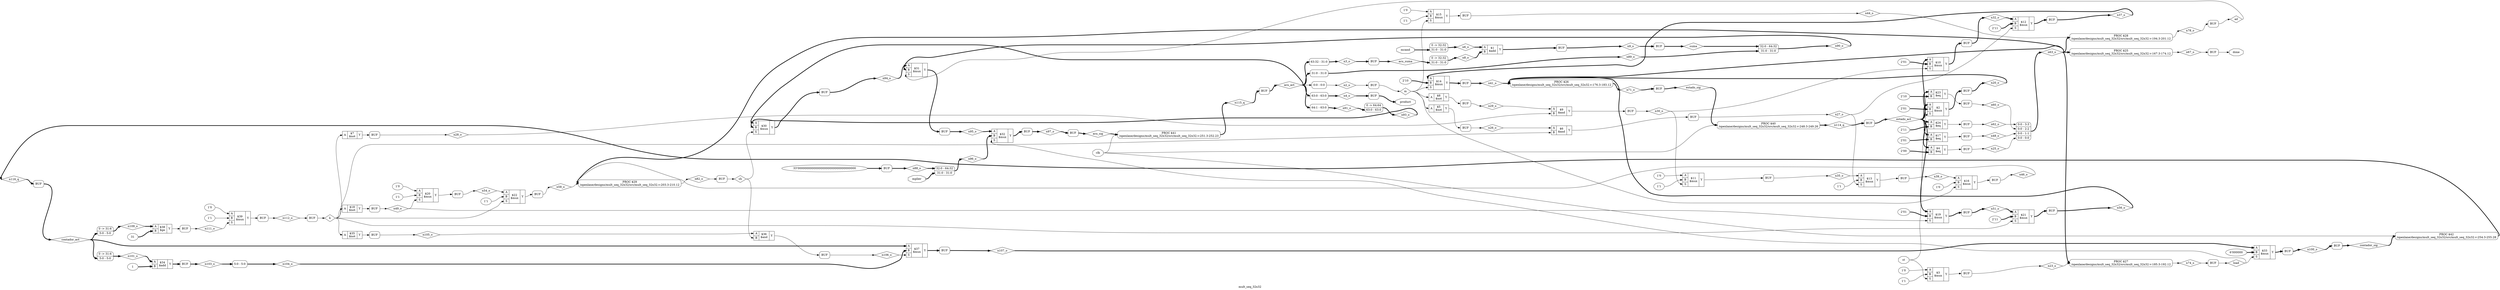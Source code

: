 digraph "mult_seq_32x32" {
label="mult_seq_32x32";
rankdir="LR";
remincross=true;
n48 [ shape=diamond, label="n116_q", color="black", fontcolor="black" ];
n49 [ shape=diamond, label="n115_q", color="black", fontcolor="black" ];
n50 [ shape=diamond, label="n114_q", color="black", fontcolor="black" ];
n51 [ shape=diamond, label="n112_o", color="black", fontcolor="black" ];
n52 [ shape=diamond, label="n111_o", color="black", fontcolor="black" ];
n53 [ shape=diamond, label="n109_o", color="black", fontcolor="black" ];
n54 [ shape=diamond, label="n107_o", color="black", fontcolor="black" ];
n55 [ shape=diamond, label="n106_o", color="black", fontcolor="black" ];
n56 [ shape=diamond, label="n105_o", color="black", fontcolor="black" ];
n57 [ shape=diamond, label="n104_o", color="black", fontcolor="black" ];
n58 [ shape=diamond, label="n103_o", color="black", fontcolor="black" ];
n59 [ shape=diamond, label="n101_o", color="black", fontcolor="black" ];
n60 [ shape=diamond, label="n100_o", color="black", fontcolor="black" ];
n61 [ shape=diamond, label="n97_o", color="black", fontcolor="black" ];
n62 [ shape=diamond, label="n96_o", color="black", fontcolor="black" ];
n63 [ shape=diamond, label="n95_o", color="black", fontcolor="black" ];
n64 [ shape=diamond, label="n94_o", color="black", fontcolor="black" ];
n65 [ shape=diamond, label="n93_o", color="black", fontcolor="black" ];
n66 [ shape=diamond, label="n91_o", color="black", fontcolor="black" ];
n67 [ shape=diamond, label="n90_o", color="black", fontcolor="black" ];
n68 [ shape=diamond, label="n89_o", color="black", fontcolor="black" ];
n69 [ shape=diamond, label="n88_o", color="black", fontcolor="black" ];
n70 [ shape=diamond, label="n82_o", color="black", fontcolor="black" ];
n71 [ shape=diamond, label="n78_o", color="black", fontcolor="black" ];
n72 [ shape=diamond, label="n74_o", color="black", fontcolor="black" ];
n73 [ shape=diamond, label="n71_o", color="black", fontcolor="black" ];
n74 [ shape=diamond, label="n67_o", color="black", fontcolor="black" ];
n75 [ shape=diamond, label="n63_o", color="black", fontcolor="black" ];
n76 [ shape=diamond, label="n62_o", color="black", fontcolor="black" ];
n77 [ shape=diamond, label="n60_o", color="black", fontcolor="black" ];
n78 [ shape=diamond, label="n58_o", color="black", fontcolor="black" ];
n79 [ shape=diamond, label="n56_o", color="black", fontcolor="black" ];
n80 [ shape=diamond, label="n54_o", color="black", fontcolor="black" ];
n81 [ shape=diamond, label="n51_o", color="black", fontcolor="black" ];
n82 [ shape=diamond, label="n49_o", color="black", fontcolor="black" ];
n83 [ shape=diamond, label="n48_o", color="black", fontcolor="black" ];
n84 [ shape=diamond, label="n46_o", color="black", fontcolor="black" ];
n85 [ shape=diamond, label="n44_o", color="black", fontcolor="black" ];
n86 [ shape=diamond, label="n41_o", color="black", fontcolor="black" ];
n87 [ shape=diamond, label="n39_o", color="black", fontcolor="black" ];
n88 [ shape=diamond, label="n37_o", color="black", fontcolor="black" ];
n89 [ shape=diamond, label="n35_o", color="black", fontcolor="black" ];
n90 [ shape=diamond, label="n32_o", color="black", fontcolor="black" ];
n91 [ shape=diamond, label="n30_o", color="black", fontcolor="black" ];
n92 [ shape=diamond, label="n29_o", color="black", fontcolor="black" ];
n93 [ shape=diamond, label="n28_o", color="black", fontcolor="black" ];
n94 [ shape=diamond, label="n27_o", color="black", fontcolor="black" ];
n95 [ shape=diamond, label="n26_o", color="black", fontcolor="black" ];
n96 [ shape=diamond, label="n25_o", color="black", fontcolor="black" ];
n97 [ shape=diamond, label="n23_o", color="black", fontcolor="black" ];
n98 [ shape=diamond, label="n20_o", color="black", fontcolor="black" ];
n99 [ shape=diamond, label="n9_o", color="black", fontcolor="black" ];
n100 [ shape=diamond, label="n8_o", color="black", fontcolor="black" ];
n101 [ shape=diamond, label="n6_o", color="black", fontcolor="black" ];
n102 [ shape=diamond, label="n4_o", color="black", fontcolor="black" ];
n103 [ shape=diamond, label="n3_o", color="black", fontcolor="black" ];
n104 [ shape=diamond, label="n2_o", color="black", fontcolor="black" ];
n105 [ shape=diamond, label="m", color="black", fontcolor="black" ];
n106 [ shape=diamond, label="k", color="black", fontcolor="black" ];
n107 [ shape=diamond, label="contador_sig", color="black", fontcolor="black" ];
n108 [ shape=diamond, label="contador_act", color="black", fontcolor="black" ];
n109 [ shape=diamond, label="acu_suma", color="black", fontcolor="black" ];
n110 [ shape=diamond, label="suma", color="black", fontcolor="black" ];
n111 [ shape=diamond, label="sh", color="black", fontcolor="black" ];
n112 [ shape=diamond, label="ad", color="black", fontcolor="black" ];
n113 [ shape=diamond, label="load", color="black", fontcolor="black" ];
n114 [ shape=diamond, label="acu_sig", color="black", fontcolor="black" ];
n115 [ shape=diamond, label="acu_act", color="black", fontcolor="black" ];
n116 [ shape=diamond, label="estado_sig", color="black", fontcolor="black" ];
n117 [ shape=diamond, label="estado_act", color="black", fontcolor="black" ];
n118 [ shape=octagon, label="product", color="black", fontcolor="black" ];
n119 [ shape=octagon, label="done", color="black", fontcolor="black" ];
n120 [ shape=octagon, label="mcand", color="black", fontcolor="black" ];
n121 [ shape=octagon, label="mplier", color="black", fontcolor="black" ];
n122 [ shape=octagon, label="st", color="black", fontcolor="black" ];
n123 [ shape=octagon, label="clk", color="black", fontcolor="black" ];
v0 [ label="1'1" ];
v1 [ label="1'0" ];
c128 [ shape=record, label="{{<p124> A|<p125> B|<p126> S}|$39\n$mux|{<p127> Y}}",  ];
v2 [ label="31" ];
c129 [ shape=record, label="{{<p124> A|<p125> B}|$38\n$ge|{<p127> Y}}",  ];
c130 [ shape=record, label="{{<p124> A|<p125> B|<p126> S}|$37\n$mux|{<p127> Y}}",  ];
c131 [ shape=record, label="{{<p124> A|<p125> B}|$36\n$and|{<p127> Y}}",  ];
c132 [ shape=record, label="{{<p124> A}|$35\n$not|{<p127> Y}}",  ];
v3 [ label="1" ];
c133 [ shape=record, label="{{<p124> A|<p125> B}|$34\n$add|{<p127> Y}}",  ];
v4 [ label="6'000000" ];
c134 [ shape=record, label="{{<p124> A|<p125> B|<p126> S}|$33\n$mux|{<p127> Y}}",  ];
c135 [ shape=record, label="{{<p124> A|<p125> B|<p126> S}|$32\n$mux|{<p127> Y}}",  ];
c136 [ shape=record, label="{{<p124> A|<p125> B|<p126> S}|$31\n$mux|{<p127> Y}}",  ];
c137 [ shape=record, label="{{<p124> A|<p125> B|<p126> S}|$30\n$mux|{<p127> Y}}",  ];
v5 [ label="2'11" ];
c138 [ shape=record, label="{{<p124> A|<p125> B}|$24\n$eq|{<p127> Y}}",  ];
v6 [ label="2'10" ];
c139 [ shape=record, label="{{<p124> A|<p125> B}|$23\n$eq|{<p127> Y}}",  ];
v7 [ label="1'1" ];
c140 [ shape=record, label="{{<p124> A|<p125> B|<p126> S}|$22\n$mux|{<p127> Y}}",  ];
v8 [ label="2'11" ];
c141 [ shape=record, label="{{<p124> A|<p125> B|<p126> S}|$21\n$mux|{<p127> Y}}",  ];
v9 [ label="1'1" ];
v10 [ label="1'0" ];
c142 [ shape=record, label="{{<p124> A|<p125> B|<p126> S}|$20\n$mux|{<p127> Y}}",  ];
v11 [ label="2'01" ];
c143 [ shape=record, label="{{<p124> A|<p125> B|<p126> S}|$19\n$mux|{<p127> Y}}",  ];
c144 [ shape=record, label="{{<p124> A}|$18\n$not|{<p127> Y}}",  ];
v12 [ label="2'01" ];
c145 [ shape=record, label="{{<p124> A|<p125> B}|$17\n$eq|{<p127> Y}}",  ];
v13 [ label="1'0" ];
c146 [ shape=record, label="{{<p124> A|<p125> B|<p126> S}|$16\n$mux|{<p127> Y}}",  ];
v14 [ label="1'1" ];
v15 [ label="1'0" ];
c147 [ shape=record, label="{{<p124> A|<p125> B|<p126> S}|$15\n$mux|{<p127> Y}}",  ];
v16 [ label="2'10" ];
c148 [ shape=record, label="{{<p124> A|<p125> B|<p126> S}|$14\n$mux|{<p127> Y}}",  ];
v17 [ label="1'1" ];
c149 [ shape=record, label="{{<p124> A|<p125> B|<p126> S}|$13\n$mux|{<p127> Y}}",  ];
v18 [ label="2'11" ];
c150 [ shape=record, label="{{<p124> A|<p125> B|<p126> S}|$12\n$mux|{<p127> Y}}",  ];
v19 [ label="1'1" ];
v20 [ label="1'0" ];
c151 [ shape=record, label="{{<p124> A|<p125> B|<p126> S}|$11\n$mux|{<p127> Y}}",  ];
v21 [ label="2'01" ];
c152 [ shape=record, label="{{<p124> A|<p125> B|<p126> S}|$10\n$mux|{<p127> Y}}",  ];
c153 [ shape=record, label="{{<p124> A|<p125> B}|$9\n$and|{<p127> Y}}",  ];
c154 [ shape=record, label="{{<p124> A}|$8\n$not|{<p127> Y}}",  ];
c155 [ shape=record, label="{{<p124> A}|$7\n$not|{<p127> Y}}",  ];
c156 [ shape=record, label="{{<p124> A|<p125> B}|$6\n$and|{<p127> Y}}",  ];
c157 [ shape=record, label="{{<p124> A}|$5\n$not|{<p127> Y}}",  ];
v22 [ label="2'00" ];
c158 [ shape=record, label="{{<p124> A|<p125> B}|$4\n$eq|{<p127> Y}}",  ];
v23 [ label="1'1" ];
v24 [ label="1'0" ];
c159 [ shape=record, label="{{<p124> A|<p125> B|<p126> S}|$3\n$mux|{<p127> Y}}",  ];
v25 [ label="2'01" ];
c160 [ shape=record, label="{{<p124> A|<p125> B|<p126> S}|$2\n$mux|{<p127> Y}}",  ];
c161 [ shape=record, label="{{<p124> A|<p125> B}|$1\n$add|{<p127> Y}}",  ];
p26 [shape=box, style=rounded, label="PROC $42\n/openlane/designs/mult_seq_32x32/src/mult_seq_32x32.v:254.3-255.28"];
p27 [shape=box, style=rounded, label="PROC $41\n/openlane/designs/mult_seq_32x32/src/mult_seq_32x32.v:251.3-252.23"];
p28 [shape=box, style=rounded, label="PROC $40\n/openlane/designs/mult_seq_32x32/src/mult_seq_32x32.v:248.3-249.26"];
p29 [shape=box, style=rounded, label="PROC $29\n/openlane/designs/mult_seq_32x32/src/mult_seq_32x32.v:203.3-210.12"];
p30 [shape=box, style=rounded, label="PROC $28\n/openlane/designs/mult_seq_32x32/src/mult_seq_32x32.v:194.3-201.12"];
p31 [shape=box, style=rounded, label="PROC $27\n/openlane/designs/mult_seq_32x32/src/mult_seq_32x32.v:185.3-192.12"];
p32 [shape=box, style=rounded, label="PROC $26\n/openlane/designs/mult_seq_32x32/src/mult_seq_32x32.v:176.3-183.12"];
p33 [shape=box, style=rounded, label="PROC $25\n/openlane/designs/mult_seq_32x32/src/mult_seq_32x32.v:167.3-174.12"];
x34 [shape=box, style=rounded, label="BUF", ];
x35 [shape=box, style=rounded, label="BUF", ];
x36 [shape=box, style=rounded, label="BUF", ];
x37 [shape=box, style=rounded, label="BUF", ];
x38 [shape=box, style=rounded, label="BUF", ];
x39 [shape=box, style=rounded, label="BUF", ];
x40 [shape=box, style=rounded, label="BUF", ];
x41 [shape=box, style=rounded, label="BUF", ];
x42 [shape=box, style=rounded, label="BUF", ];
x43 [shape=box, style=rounded, label="BUF", ];
x44 [shape=box, style=rounded, label="BUF", ];
x45 [shape=box, style=rounded, label="BUF", ];
x46 [shape=box, style=rounded, label="BUF", ];
x47 [shape=box, style=rounded, label="BUF", ];
x48 [shape=box, style=rounded, label="BUF", ];
x49 [ shape=record, style=rounded, label="<s0> 0:0 - 0:0 ", color="black", fontcolor="black" ];
x50 [ shape=record, style=rounded, label="<s0> 63:32 - 31:0 ", color="black", fontcolor="black" ];
x51 [ shape=record, style=rounded, label="<s0> 63:0 - 63:0 ", color="black", fontcolor="black" ];
x52 [ shape=record, style=rounded, label="0 -&gt; 32:32 |<s0> 31:0 - 31:0 ", color="black", fontcolor="black" ];
x53 [ shape=record, style=rounded, label="0 -&gt; 32:32 |<s0> 31:0 - 31:0 ", color="black", fontcolor="black" ];
x54 [shape=box, style=rounded, label="BUF", ];
x55 [shape=box, style=rounded, label="BUF", ];
x56 [shape=box, style=rounded, label="BUF", ];
x57 [shape=box, style=rounded, label="BUF", ];
x58 [shape=box, style=rounded, label="BUF", ];
x59 [shape=box, style=rounded, label="BUF", ];
x60 [shape=box, style=rounded, label="BUF", ];
x61 [shape=box, style=rounded, label="BUF", ];
x62 [shape=box, style=rounded, label="BUF", ];
x63 [shape=box, style=rounded, label="BUF", ];
x64 [shape=box, style=rounded, label="BUF", ];
x65 [shape=box, style=rounded, label="BUF", ];
x66 [shape=box, style=rounded, label="BUF", ];
x67 [shape=box, style=rounded, label="BUF", ];
x68 [shape=box, style=rounded, label="BUF", ];
x69 [shape=box, style=rounded, label="BUF", ];
x70 [shape=box, style=rounded, label="BUF", ];
x71 [shape=box, style=rounded, label="BUF", ];
x72 [shape=box, style=rounded, label="BUF", ];
x73 [shape=box, style=rounded, label="BUF", ];
x74 [shape=box, style=rounded, label="BUF", ];
x75 [shape=box, style=rounded, label="BUF", ];
x76 [shape=box, style=rounded, label="BUF", ];
x77 [shape=box, style=rounded, label="BUF", ];
x78 [ shape=record, style=rounded, label="<s3> 0:0 - 3:3 |<s2> 0:0 - 2:2 |<s1> 0:0 - 1:1 |<s0> 0:0 - 0:0 ", color="black", fontcolor="black" ];
v79 [ label="33'000000000000000000000000000000000" ];
x80 [shape=box, style=rounded, label="BUF", ];
x81 [ shape=record, style=rounded, label="<s0> 31:0 - 31:0 ", color="black", fontcolor="black" ];
x82 [ shape=record, style=rounded, label="<s1> 32:0 - 64:32 |<s0> 31:0 - 31:0 ", color="black", fontcolor="black" ];
x83 [ shape=record, style=rounded, label="<s0> 64:1 - 63:0 ", color="black", fontcolor="black" ];
x84 [ shape=record, style=rounded, label="0 -&gt; 64:64 |<s0> 63:0 - 63:0 ", color="black", fontcolor="black" ];
x85 [shape=box, style=rounded, label="BUF", ];
x86 [shape=box, style=rounded, label="BUF", ];
x87 [ shape=record, style=rounded, label="<s1> 32:0 - 64:32 |<s0> 31:0 - 31:0 ", color="black", fontcolor="black" ];
x88 [shape=box, style=rounded, label="BUF", ];
x89 [shape=box, style=rounded, label="BUF", ];
x90 [ shape=record, style=rounded, label="0 -&gt; 31:6 |<s0> 5:0 - 5:0 ", color="black", fontcolor="black" ];
x91 [shape=box, style=rounded, label="BUF", ];
x92 [ shape=record, style=rounded, label="<s0> 5:0 - 5:0 ", color="black", fontcolor="black" ];
x93 [shape=box, style=rounded, label="BUF", ];
x94 [shape=box, style=rounded, label="BUF", ];
x95 [shape=box, style=rounded, label="BUF", ];
x96 [ shape=record, style=rounded, label="0 -&gt; 31:6 |<s0> 5:0 - 5:0 ", color="black", fontcolor="black" ];
x97 [shape=box, style=rounded, label="BUF", ];
x98 [shape=box, style=rounded, label="BUF", ];
c134:p127:e -> x89:w [color="black", fontcolor="black", style="setlinewidth(3)", label=""];
x53:e -> n100:w [color="black", fontcolor="black", style="setlinewidth(3)", label=""];
n100:e -> c161:p125:w [color="black", fontcolor="black", style="setlinewidth(3)", label=""];
x52:e -> n101:w [color="black", fontcolor="black", style="setlinewidth(3)", label=""];
n101:e -> c161:p124:w [color="black", fontcolor="black", style="setlinewidth(3)", label=""];
x51:e -> n102:w [color="black", fontcolor="black", style="setlinewidth(3)", label=""];
n102:e -> x35:w [color="black", fontcolor="black", style="setlinewidth(3)", label=""];
x50:e -> n103:w [color="black", fontcolor="black", style="setlinewidth(3)", label=""];
n103:e -> x44:w [color="black", fontcolor="black", style="setlinewidth(3)", label=""];
x49:e -> n104:w [color="black", fontcolor="black", label=""];
n104:e -> x48:w [color="black", fontcolor="black", label=""];
x48:e -> n105:w [color="black", fontcolor="black", label=""];
n105:e -> c146:p126:w [color="black", fontcolor="black", label=""];
n105:e -> c147:p126:w [color="black", fontcolor="black", label=""];
n105:e -> c148:p126:w [color="black", fontcolor="black", label=""];
n105:e -> c154:p124:w [color="black", fontcolor="black", label=""];
n105:e -> c157:p124:w [color="black", fontcolor="black", label=""];
x47:e -> n106:w [color="black", fontcolor="black", label=""];
n106:e -> c132:p124:w [color="black", fontcolor="black", label=""];
n106:e -> c140:p126:w [color="black", fontcolor="black", label=""];
n106:e -> c141:p126:w [color="black", fontcolor="black", label=""];
n106:e -> c144:p124:w [color="black", fontcolor="black", label=""];
n106:e -> c155:p124:w [color="black", fontcolor="black", label=""];
n106:e -> c156:p125:w [color="black", fontcolor="black", label=""];
x46:e -> n107:w [color="black", fontcolor="black", style="setlinewidth(3)", label=""];
n107:e -> p26:w [color="black", fontcolor="black", style="setlinewidth(3)", label=""];
x45:e -> n108:w [color="black", fontcolor="black", style="setlinewidth(3)", label=""];
n108:e -> c130:p124:w [color="black", fontcolor="black", style="setlinewidth(3)", label=""];
n108:e -> x90:s0:w [color="black", fontcolor="black", style="setlinewidth(3)", label=""];
n108:e -> x96:s0:w [color="black", fontcolor="black", style="setlinewidth(3)", label=""];
x44:e -> n109:w [color="black", fontcolor="black", style="setlinewidth(3)", label=""];
n109:e -> x53:s0:w [color="black", fontcolor="black", style="setlinewidth(3)", label=""];
c135:p127:e -> x88:w [color="black", fontcolor="black", style="setlinewidth(3)", label=""];
x43:e -> n110:w [color="black", fontcolor="black", style="setlinewidth(3)", label=""];
n110:e -> x82:s1:w [color="black", fontcolor="black", style="setlinewidth(3)", label=""];
x42:e -> n111:w [color="black", fontcolor="black", label=""];
n111:e -> c131:p125:w [color="black", fontcolor="black", label=""];
n111:e -> c137:p126:w [color="black", fontcolor="black", label=""];
x41:e -> n112:w [color="black", fontcolor="black", label=""];
n112:e -> c136:p126:w [color="black", fontcolor="black", label=""];
x40:e -> n113:w [color="black", fontcolor="black", label=""];
n113:e -> c134:p126:w [color="black", fontcolor="black", label=""];
n113:e -> c135:p126:w [color="black", fontcolor="black", label=""];
x39:e -> n114:w [color="black", fontcolor="black", style="setlinewidth(3)", label=""];
n114:e -> p27:w [color="black", fontcolor="black", style="setlinewidth(3)", label=""];
x38:e -> n115:w [color="black", fontcolor="black", style="setlinewidth(3)", label=""];
n115:e -> c137:p124:w [color="black", fontcolor="black", style="setlinewidth(3)", label=""];
n115:e -> x49:s0:w [color="black", fontcolor="black", label=""];
n115:e -> x50:s0:w [color="black", fontcolor="black", style="setlinewidth(3)", label=""];
n115:e -> x51:s0:w [color="black", fontcolor="black", style="setlinewidth(3)", label=""];
n115:e -> x81:s0:w [color="black", fontcolor="black", style="setlinewidth(3)", label=""];
n115:e -> x83:s0:w [color="black", fontcolor="black", style="setlinewidth(3)", label=""];
x37:e -> n116:w [color="black", fontcolor="black", style="setlinewidth(3)", label=""];
n116:e -> p28:w [color="black", fontcolor="black", style="setlinewidth(3)", label=""];
x36:e -> n117:w [color="black", fontcolor="black", style="setlinewidth(3)", label=""];
n117:e -> c138:p124:w [color="black", fontcolor="black", style="setlinewidth(3)", label=""];
n117:e -> c139:p124:w [color="black", fontcolor="black", style="setlinewidth(3)", label=""];
n117:e -> c143:p124:w [color="black", fontcolor="black", style="setlinewidth(3)", label=""];
n117:e -> c145:p124:w [color="black", fontcolor="black", style="setlinewidth(3)", label=""];
n117:e -> c152:p124:w [color="black", fontcolor="black", style="setlinewidth(3)", label=""];
n117:e -> c158:p124:w [color="black", fontcolor="black", style="setlinewidth(3)", label=""];
n117:e -> c160:p124:w [color="black", fontcolor="black", style="setlinewidth(3)", label=""];
x35:e -> n118:w [color="black", fontcolor="black", style="setlinewidth(3)", label=""];
x34:e -> n119:w [color="black", fontcolor="black", label=""];
c136:p127:e -> x86:w [color="black", fontcolor="black", style="setlinewidth(3)", label=""];
n120:e -> x52:s0:w [color="black", fontcolor="black", style="setlinewidth(3)", label=""];
n121:e -> x87:s0:w [color="black", fontcolor="black", style="setlinewidth(3)", label=""];
n122:e -> c159:p126:w [color="black", fontcolor="black", label=""];
n122:e -> c160:p126:w [color="black", fontcolor="black", label=""];
n123:e -> p26:w [color="black", fontcolor="black", label=""];
n123:e -> p27:w [color="black", fontcolor="black", label=""];
n123:e -> p28:w [color="black", fontcolor="black", label=""];
c137:p127:e -> x85:w [color="black", fontcolor="black", style="setlinewidth(3)", label=""];
c138:p127:e -> x77:w [color="black", fontcolor="black", label=""];
c139:p127:e -> x76:w [color="black", fontcolor="black", label=""];
c140:p127:e -> x75:w [color="black", fontcolor="black", label=""];
c141:p127:e -> x74:w [color="black", fontcolor="black", style="setlinewidth(3)", label=""];
c142:p127:e -> x73:w [color="black", fontcolor="black", label=""];
c143:p127:e -> x72:w [color="black", fontcolor="black", style="setlinewidth(3)", label=""];
c144:p127:e -> x71:w [color="black", fontcolor="black", label=""];
c145:p127:e -> x70:w [color="black", fontcolor="black", label=""];
c146:p127:e -> x69:w [color="black", fontcolor="black", label=""];
c147:p127:e -> x68:w [color="black", fontcolor="black", label=""];
c148:p127:e -> x67:w [color="black", fontcolor="black", style="setlinewidth(3)", label=""];
c149:p127:e -> x66:w [color="black", fontcolor="black", label=""];
c150:p127:e -> x65:w [color="black", fontcolor="black", style="setlinewidth(3)", label=""];
c151:p127:e -> x64:w [color="black", fontcolor="black", label=""];
c152:p127:e -> x63:w [color="black", fontcolor="black", style="setlinewidth(3)", label=""];
c153:p127:e -> x62:w [color="black", fontcolor="black", label=""];
c128:p127:e -> x98:w [color="black", fontcolor="black", label=""];
c154:p127:e -> x61:w [color="black", fontcolor="black", label=""];
c155:p127:e -> x60:w [color="black", fontcolor="black", label=""];
c156:p127:e -> x59:w [color="black", fontcolor="black", label=""];
c157:p127:e -> x58:w [color="black", fontcolor="black", label=""];
c158:p127:e -> x57:w [color="black", fontcolor="black", label=""];
c159:p127:e -> x56:w [color="black", fontcolor="black", label=""];
c160:p127:e -> x55:w [color="black", fontcolor="black", style="setlinewidth(3)", label=""];
c161:p127:e -> x54:w [color="black", fontcolor="black", style="setlinewidth(3)", label=""];
p26:e -> n48:w [color="black", fontcolor="black", style="setlinewidth(3)", label=""];
n48:e -> x45:w [color="black", fontcolor="black", style="setlinewidth(3)", label=""];
p27:e -> n49:w [color="black", fontcolor="black", style="setlinewidth(3)", label=""];
n49:e -> x38:w [color="black", fontcolor="black", style="setlinewidth(3)", label=""];
c129:p127:e -> x97:w [color="black", fontcolor="black", label=""];
p28:e -> n50:w [color="black", fontcolor="black", style="setlinewidth(3)", label=""];
n50:e -> x36:w [color="black", fontcolor="black", style="setlinewidth(3)", label=""];
x98:e -> n51:w [color="black", fontcolor="black", label=""];
n51:e -> x47:w [color="black", fontcolor="black", label=""];
x97:e -> n52:w [color="black", fontcolor="black", label=""];
n52:e -> c128:p126:w [color="black", fontcolor="black", label=""];
x96:e -> n53:w [color="black", fontcolor="black", style="setlinewidth(3)", label=""];
n53:e -> c129:p124:w [color="black", fontcolor="black", style="setlinewidth(3)", label=""];
x95:e -> n54:w [color="black", fontcolor="black", style="setlinewidth(3)", label=""];
n54:e -> c134:p124:w [color="black", fontcolor="black", style="setlinewidth(3)", label=""];
x94:e -> n55:w [color="black", fontcolor="black", label=""];
n55:e -> c130:p126:w [color="black", fontcolor="black", label=""];
x93:e -> n56:w [color="black", fontcolor="black", label=""];
n56:e -> c131:p124:w [color="black", fontcolor="black", label=""];
x92:e -> n57:w [color="black", fontcolor="black", style="setlinewidth(3)", label=""];
n57:e -> c130:p125:w [color="black", fontcolor="black", style="setlinewidth(3)", label=""];
x91:e -> n58:w [color="black", fontcolor="black", style="setlinewidth(3)", label=""];
n58:e -> x92:s0:w [color="black", fontcolor="black", style="setlinewidth(3)", label=""];
x90:e -> n59:w [color="black", fontcolor="black", style="setlinewidth(3)", label=""];
n59:e -> c133:p124:w [color="black", fontcolor="black", style="setlinewidth(3)", label=""];
c130:p127:e -> x95:w [color="black", fontcolor="black", style="setlinewidth(3)", label=""];
x89:e -> n60:w [color="black", fontcolor="black", style="setlinewidth(3)", label=""];
n60:e -> x46:w [color="black", fontcolor="black", style="setlinewidth(3)", label=""];
x88:e -> n61:w [color="black", fontcolor="black", style="setlinewidth(3)", label=""];
n61:e -> x39:w [color="black", fontcolor="black", style="setlinewidth(3)", label=""];
x87:e -> n62:w [color="black", fontcolor="black", style="setlinewidth(3)", label=""];
n62:e -> c135:p125:w [color="black", fontcolor="black", style="setlinewidth(3)", label=""];
x86:e -> n63:w [color="black", fontcolor="black", style="setlinewidth(3)", label=""];
n63:e -> c135:p124:w [color="black", fontcolor="black", style="setlinewidth(3)", label=""];
x85:e -> n64:w [color="black", fontcolor="black", style="setlinewidth(3)", label=""];
n64:e -> c136:p124:w [color="black", fontcolor="black", style="setlinewidth(3)", label=""];
x84:e -> n65:w [color="black", fontcolor="black", style="setlinewidth(3)", label=""];
n65:e -> c137:p125:w [color="black", fontcolor="black", style="setlinewidth(3)", label=""];
x83:e -> n66:w [color="black", fontcolor="black", style="setlinewidth(3)", label=""];
n66:e -> x84:s0:w [color="black", fontcolor="black", style="setlinewidth(3)", label=""];
x82:e -> n67:w [color="black", fontcolor="black", style="setlinewidth(3)", label=""];
n67:e -> c136:p125:w [color="black", fontcolor="black", style="setlinewidth(3)", label=""];
x81:e -> n68:w [color="black", fontcolor="black", style="setlinewidth(3)", label=""];
n68:e -> x82:s0:w [color="black", fontcolor="black", style="setlinewidth(3)", label=""];
x80:e -> n69:w [color="black", fontcolor="black", style="setlinewidth(3)", label=""];
n69:e -> x87:s1:w [color="black", fontcolor="black", style="setlinewidth(3)", label=""];
c131:p127:e -> x94:w [color="black", fontcolor="black", label=""];
p29:e -> n70:w [color="black", fontcolor="black", label=""];
n70:e -> x42:w [color="black", fontcolor="black", label=""];
p30:e -> n71:w [color="black", fontcolor="black", label=""];
n71:e -> x41:w [color="black", fontcolor="black", label=""];
p31:e -> n72:w [color="black", fontcolor="black", label=""];
n72:e -> x40:w [color="black", fontcolor="black", label=""];
p32:e -> n73:w [color="black", fontcolor="black", style="setlinewidth(3)", label=""];
n73:e -> x37:w [color="black", fontcolor="black", style="setlinewidth(3)", label=""];
p33:e -> n74:w [color="black", fontcolor="black", label=""];
n74:e -> x34:w [color="black", fontcolor="black", label=""];
x78:e -> n75:w [color="black", fontcolor="black", style="setlinewidth(3)", label=""];
n75:e -> p29:w [color="black", fontcolor="black", style="setlinewidth(3)", label=""];
n75:e -> p30:w [color="black", fontcolor="black", style="setlinewidth(3)", label=""];
n75:e -> p31:w [color="black", fontcolor="black", style="setlinewidth(3)", label=""];
n75:e -> p32:w [color="black", fontcolor="black", style="setlinewidth(3)", label=""];
n75:e -> p33:w [color="black", fontcolor="black", style="setlinewidth(3)", label=""];
x77:e -> n76:w [color="black", fontcolor="black", label=""];
n76:e -> x78:s3:w [color="black", fontcolor="black", label=""];
x76:e -> n77:w [color="black", fontcolor="black", label=""];
n77:e -> x78:s2:w [color="black", fontcolor="black", label=""];
x75:e -> n78:w [color="black", fontcolor="black", label=""];
n78:e -> p29:w [color="black", fontcolor="black", label=""];
x74:e -> n79:w [color="black", fontcolor="black", style="setlinewidth(3)", label=""];
n79:e -> p32:w [color="black", fontcolor="black", style="setlinewidth(3)", label=""];
c132:p127:e -> x93:w [color="black", fontcolor="black", label=""];
x73:e -> n80:w [color="black", fontcolor="black", label=""];
n80:e -> c140:p124:w [color="black", fontcolor="black", label=""];
x72:e -> n81:w [color="black", fontcolor="black", style="setlinewidth(3)", label=""];
n81:e -> c141:p124:w [color="black", fontcolor="black", style="setlinewidth(3)", label=""];
x71:e -> n82:w [color="black", fontcolor="black", label=""];
n82:e -> c142:p126:w [color="black", fontcolor="black", label=""];
n82:e -> c143:p126:w [color="black", fontcolor="black", label=""];
x70:e -> n83:w [color="black", fontcolor="black", label=""];
n83:e -> x78:s1:w [color="black", fontcolor="black", label=""];
x69:e -> n84:w [color="black", fontcolor="black", label=""];
n84:e -> p29:w [color="black", fontcolor="black", label=""];
x68:e -> n85:w [color="black", fontcolor="black", label=""];
n85:e -> p30:w [color="black", fontcolor="black", label=""];
x67:e -> n86:w [color="black", fontcolor="black", style="setlinewidth(3)", label=""];
n86:e -> p32:w [color="black", fontcolor="black", style="setlinewidth(3)", label=""];
x66:e -> n87:w [color="black", fontcolor="black", label=""];
n87:e -> c146:p124:w [color="black", fontcolor="black", label=""];
x65:e -> n88:w [color="black", fontcolor="black", style="setlinewidth(3)", label=""];
n88:e -> c148:p124:w [color="black", fontcolor="black", style="setlinewidth(3)", label=""];
x64:e -> n89:w [color="black", fontcolor="black", label=""];
n89:e -> c149:p124:w [color="black", fontcolor="black", label=""];
c133:p127:e -> x91:w [color="black", fontcolor="black", style="setlinewidth(3)", label=""];
x63:e -> n90:w [color="black", fontcolor="black", style="setlinewidth(3)", label=""];
n90:e -> c150:p124:w [color="black", fontcolor="black", style="setlinewidth(3)", label=""];
x62:e -> n91:w [color="black", fontcolor="black", label=""];
n91:e -> c151:p126:w [color="black", fontcolor="black", label=""];
n91:e -> c152:p126:w [color="black", fontcolor="black", label=""];
x61:e -> n92:w [color="black", fontcolor="black", label=""];
n92:e -> c153:p124:w [color="black", fontcolor="black", label=""];
x60:e -> n93:w [color="black", fontcolor="black", label=""];
n93:e -> c153:p125:w [color="black", fontcolor="black", label=""];
x59:e -> n94:w [color="black", fontcolor="black", label=""];
n94:e -> c149:p126:w [color="black", fontcolor="black", label=""];
n94:e -> c150:p126:w [color="black", fontcolor="black", label=""];
x58:e -> n95:w [color="black", fontcolor="black", label=""];
n95:e -> c156:p124:w [color="black", fontcolor="black", label=""];
x57:e -> n96:w [color="black", fontcolor="black", label=""];
n96:e -> x78:s0:w [color="black", fontcolor="black", label=""];
x56:e -> n97:w [color="black", fontcolor="black", label=""];
n97:e -> p31:w [color="black", fontcolor="black", label=""];
x55:e -> n98:w [color="black", fontcolor="black", style="setlinewidth(3)", label=""];
n98:e -> p32:w [color="black", fontcolor="black", style="setlinewidth(3)", label=""];
x54:e -> n99:w [color="black", fontcolor="black", style="setlinewidth(3)", label=""];
n99:e -> x43:w [color="black", fontcolor="black", style="setlinewidth(3)", label=""];
v0:e -> c128:p125:w [color="black", fontcolor="black", label=""];
v1:e -> c128:p124:w [color="black", fontcolor="black", label=""];
v10:e -> c142:p124:w [color="black", fontcolor="black", label=""];
v11:e -> c143:p125:w [color="black", fontcolor="black", style="setlinewidth(3)", label=""];
v12:e -> c145:p125:w [color="black", fontcolor="black", style="setlinewidth(3)", label=""];
v13:e -> c146:p125:w [color="black", fontcolor="black", label=""];
v14:e -> c147:p125:w [color="black", fontcolor="black", label=""];
v15:e -> c147:p124:w [color="black", fontcolor="black", label=""];
v16:e -> c148:p125:w [color="black", fontcolor="black", style="setlinewidth(3)", label=""];
v17:e -> c149:p125:w [color="black", fontcolor="black", label=""];
v18:e -> c150:p125:w [color="black", fontcolor="black", style="setlinewidth(3)", label=""];
v19:e -> c151:p125:w [color="black", fontcolor="black", label=""];
v2:e -> c129:p125:w [color="black", fontcolor="black", style="setlinewidth(3)", label=""];
v20:e -> c151:p124:w [color="black", fontcolor="black", label=""];
v21:e -> c152:p125:w [color="black", fontcolor="black", style="setlinewidth(3)", label=""];
v22:e -> c158:p125:w [color="black", fontcolor="black", style="setlinewidth(3)", label=""];
v23:e -> c159:p125:w [color="black", fontcolor="black", label=""];
v24:e -> c159:p124:w [color="black", fontcolor="black", label=""];
v25:e -> c160:p125:w [color="black", fontcolor="black", style="setlinewidth(3)", label=""];
v3:e -> c133:p125:w [color="black", fontcolor="black", style="setlinewidth(3)", label=""];
v4:e -> c134:p125:w [color="black", fontcolor="black", style="setlinewidth(3)", label=""];
v5:e -> c138:p125:w [color="black", fontcolor="black", style="setlinewidth(3)", label=""];
v6:e -> c139:p125:w [color="black", fontcolor="black", style="setlinewidth(3)", label=""];
v7:e -> c140:p125:w [color="black", fontcolor="black", label=""];
v79:e -> x80:w [color="black", fontcolor="black", style="setlinewidth(3)", label=""];
v8:e -> c141:p125:w [color="black", fontcolor="black", style="setlinewidth(3)", label=""];
v9:e -> c142:p125:w [color="black", fontcolor="black", label=""];
}
